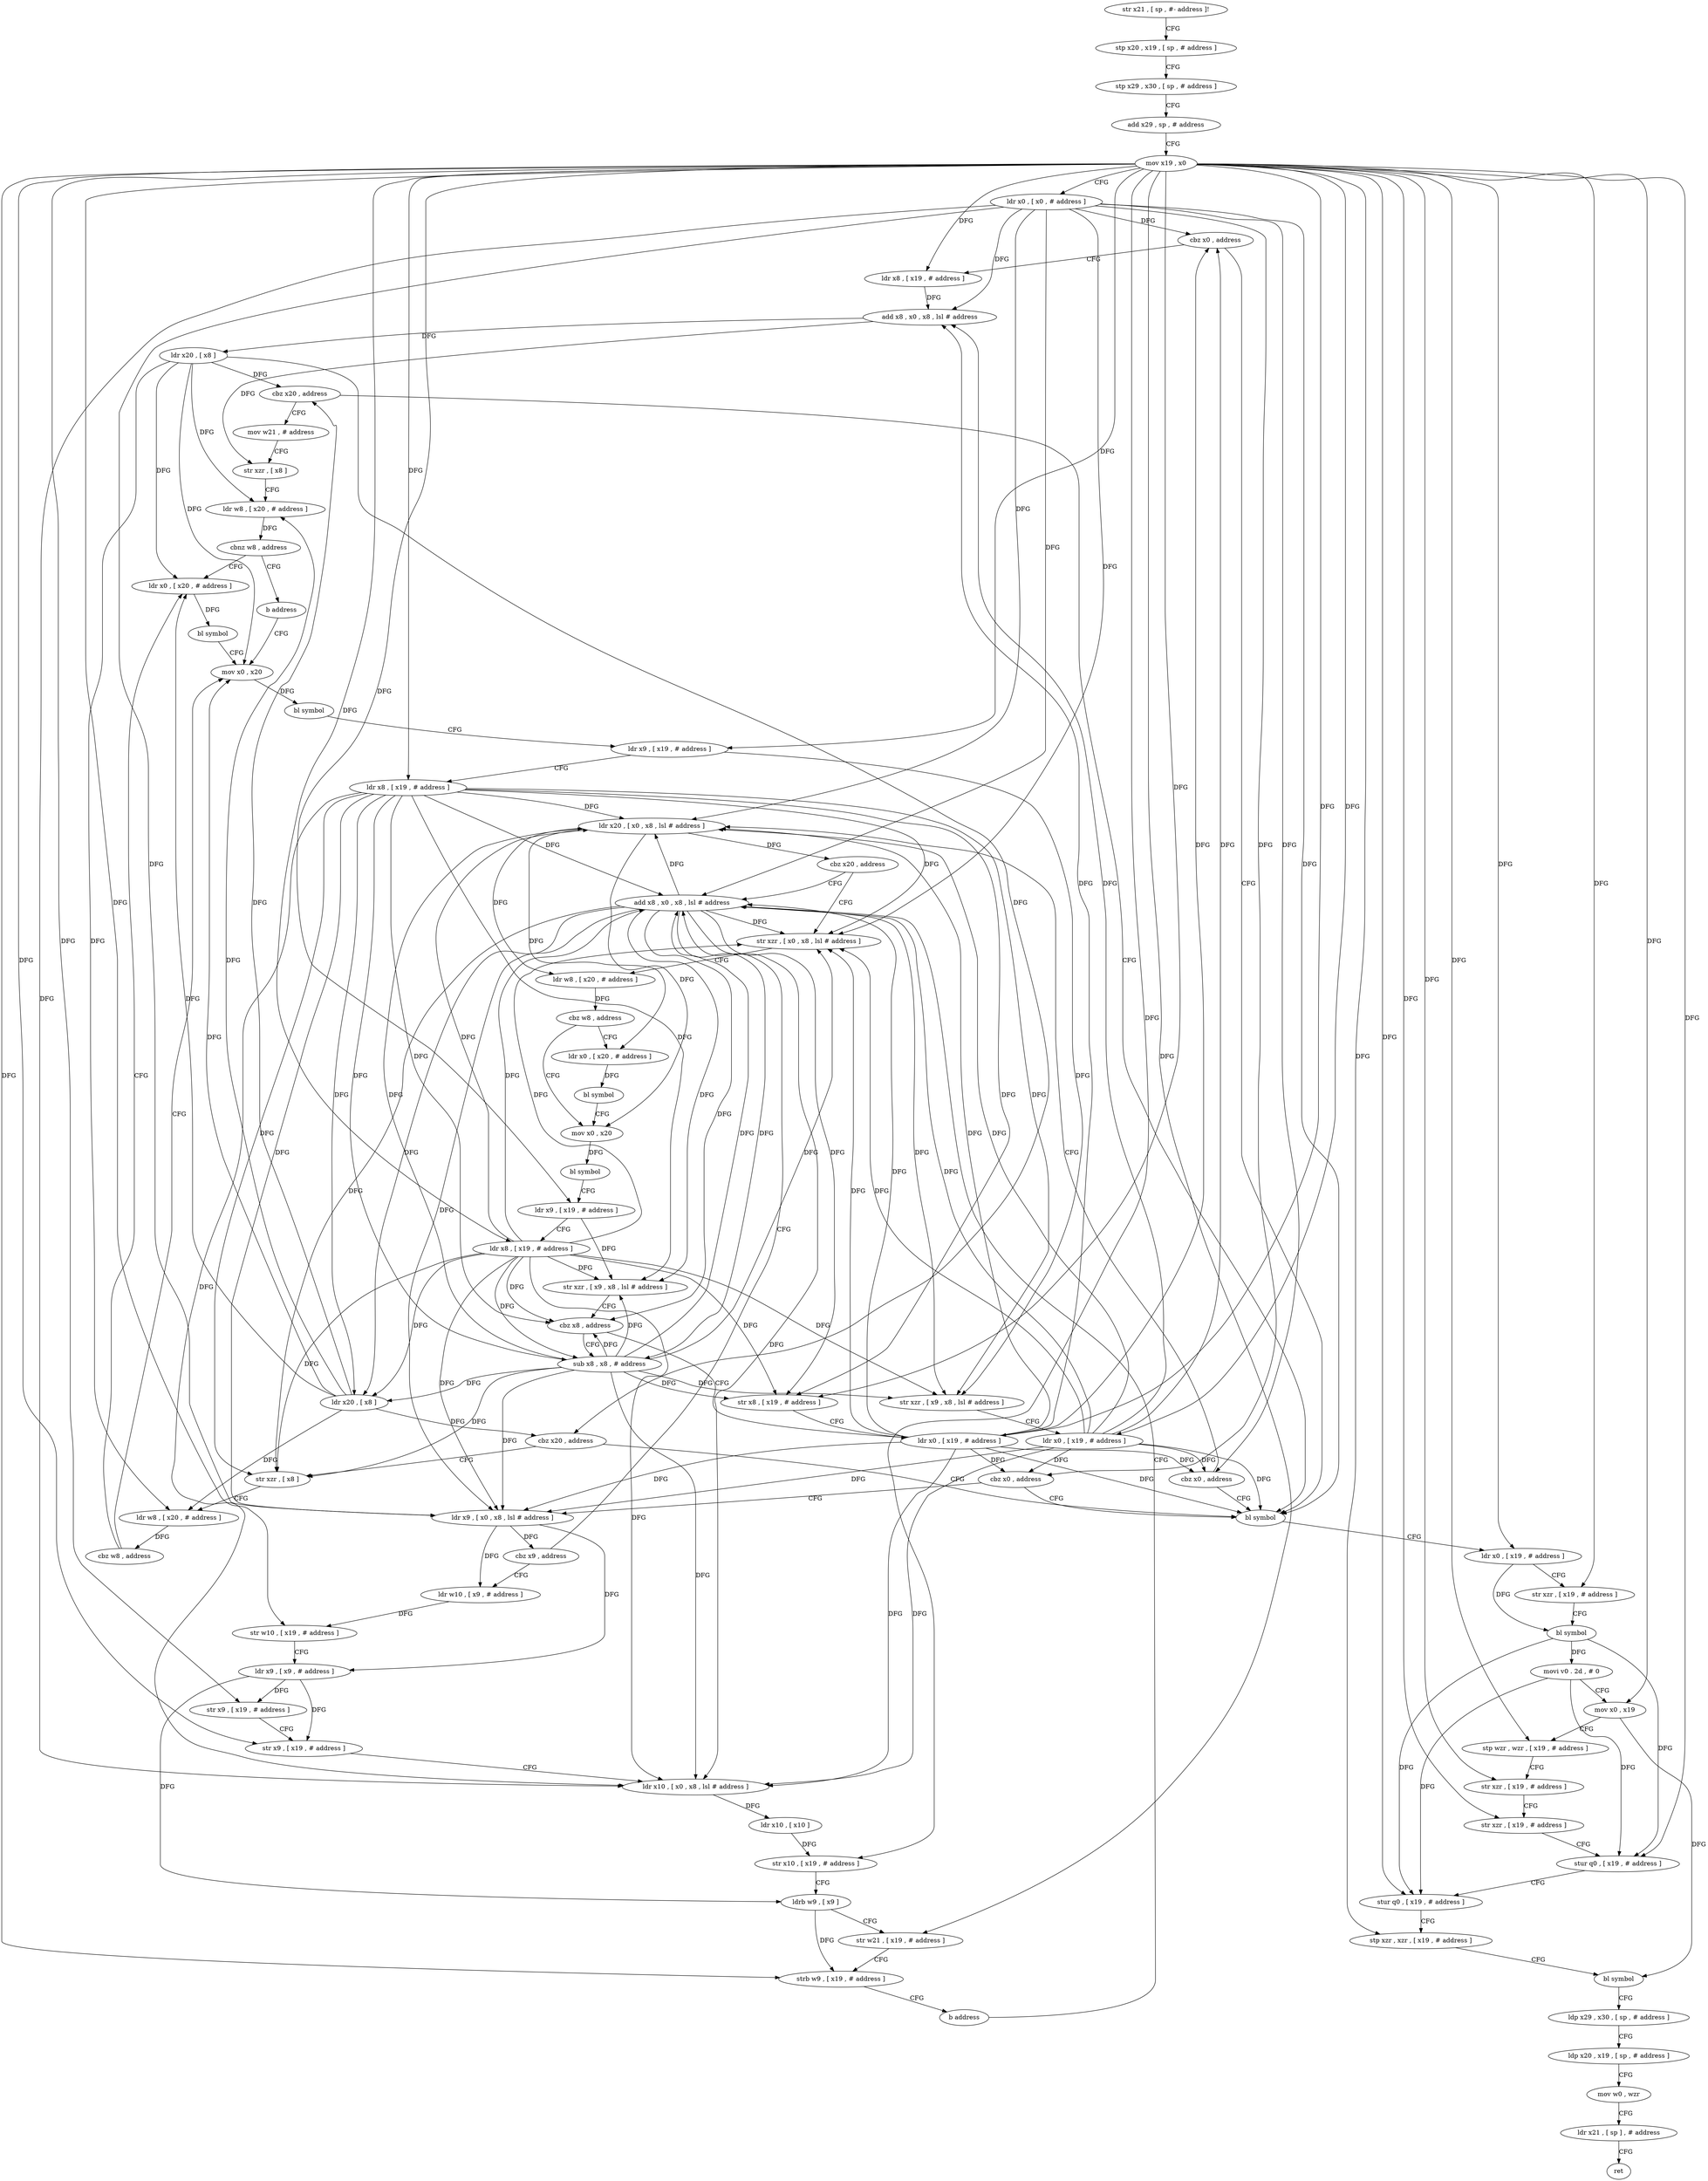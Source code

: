 digraph "func" {
"127620" [label = "str x21 , [ sp , #- address ]!" ]
"127624" [label = "stp x20 , x19 , [ sp , # address ]" ]
"127628" [label = "stp x29 , x30 , [ sp , # address ]" ]
"127632" [label = "add x29 , sp , # address" ]
"127636" [label = "mov x19 , x0" ]
"127640" [label = "ldr x0 , [ x0 , # address ]" ]
"127644" [label = "cbz x0 , address" ]
"127868" [label = "bl symbol" ]
"127648" [label = "ldr x8 , [ x19 , # address ]" ]
"127872" [label = "ldr x0 , [ x19 , # address ]" ]
"127876" [label = "str xzr , [ x19 , # address ]" ]
"127880" [label = "bl symbol" ]
"127884" [label = "movi v0 . 2d , # 0" ]
"127888" [label = "mov x0 , x19" ]
"127892" [label = "stp wzr , wzr , [ x19 , # address ]" ]
"127896" [label = "str xzr , [ x19 , # address ]" ]
"127900" [label = "str xzr , [ x19 , # address ]" ]
"127904" [label = "stur q0 , [ x19 , # address ]" ]
"127908" [label = "stur q0 , [ x19 , # address ]" ]
"127912" [label = "stp xzr , xzr , [ x19 , # address ]" ]
"127916" [label = "bl symbol" ]
"127920" [label = "ldp x29 , x30 , [ sp , # address ]" ]
"127924" [label = "ldp x20 , x19 , [ sp , # address ]" ]
"127928" [label = "mov w0 , wzr" ]
"127932" [label = "ldr x21 , [ sp ] , # address" ]
"127936" [label = "ret" ]
"127652" [label = "add x8 , x0 , x8 , lsl # address" ]
"127656" [label = "ldr x20 , [ x8 ]" ]
"127660" [label = "cbz x20 , address" ]
"127664" [label = "mov w21 , # address" ]
"127668" [label = "str xzr , [ x8 ]" ]
"127672" [label = "ldr w8 , [ x20 , # address ]" ]
"127676" [label = "cbnz w8 , address" ]
"127708" [label = "ldr x0 , [ x20 , # address ]" ]
"127680" [label = "b address" ]
"127712" [label = "bl symbol" ]
"127716" [label = "mov x0 , x20" ]
"127744" [label = "ldr x20 , [ x0 , x8 , lsl # address ]" ]
"127748" [label = "cbz x20 , address" ]
"127684" [label = "add x8 , x0 , x8 , lsl # address" ]
"127752" [label = "str xzr , [ x0 , x8 , lsl # address ]" ]
"127720" [label = "bl symbol" ]
"127724" [label = "ldr x9 , [ x19 , # address ]" ]
"127728" [label = "ldr x8 , [ x19 , # address ]" ]
"127732" [label = "str xzr , [ x9 , x8 , lsl # address ]" ]
"127736" [label = "ldr x0 , [ x19 , # address ]" ]
"127740" [label = "cbz x0 , address" ]
"127688" [label = "ldr x20 , [ x8 ]" ]
"127692" [label = "cbz x20 , address" ]
"127696" [label = "str xzr , [ x8 ]" ]
"127756" [label = "ldr w8 , [ x20 , # address ]" ]
"127760" [label = "cbz w8 , address" ]
"127772" [label = "mov x0 , x20" ]
"127764" [label = "ldr x0 , [ x20 , # address ]" ]
"127700" [label = "ldr w8 , [ x20 , # address ]" ]
"127704" [label = "cbz w8 , address" ]
"127776" [label = "bl symbol" ]
"127780" [label = "ldr x9 , [ x19 , # address ]" ]
"127784" [label = "ldr x8 , [ x19 , # address ]" ]
"127788" [label = "str xzr , [ x9 , x8 , lsl # address ]" ]
"127792" [label = "cbz x8 , address" ]
"127804" [label = "ldr x0 , [ x19 , # address ]" ]
"127796" [label = "sub x8 , x8 , # address" ]
"127768" [label = "bl symbol" ]
"127808" [label = "cbz x0 , address" ]
"127812" [label = "ldr x9 , [ x0 , x8 , lsl # address ]" ]
"127800" [label = "str x8 , [ x19 , # address ]" ]
"127816" [label = "cbz x9 , address" ]
"127820" [label = "ldr w10 , [ x9 , # address ]" ]
"127824" [label = "str w10 , [ x19 , # address ]" ]
"127828" [label = "ldr x9 , [ x9 , # address ]" ]
"127832" [label = "str x9 , [ x19 , # address ]" ]
"127836" [label = "str x9 , [ x19 , # address ]" ]
"127840" [label = "ldr x10 , [ x0 , x8 , lsl # address ]" ]
"127844" [label = "ldr x10 , [ x10 ]" ]
"127848" [label = "str x10 , [ x19 , # address ]" ]
"127852" [label = "ldrb w9 , [ x9 ]" ]
"127856" [label = "str w21 , [ x19 , # address ]" ]
"127860" [label = "strb w9 , [ x19 , # address ]" ]
"127864" [label = "b address" ]
"127620" -> "127624" [ label = "CFG" ]
"127624" -> "127628" [ label = "CFG" ]
"127628" -> "127632" [ label = "CFG" ]
"127632" -> "127636" [ label = "CFG" ]
"127636" -> "127640" [ label = "CFG" ]
"127636" -> "127872" [ label = "DFG" ]
"127636" -> "127876" [ label = "DFG" ]
"127636" -> "127888" [ label = "DFG" ]
"127636" -> "127892" [ label = "DFG" ]
"127636" -> "127896" [ label = "DFG" ]
"127636" -> "127900" [ label = "DFG" ]
"127636" -> "127904" [ label = "DFG" ]
"127636" -> "127908" [ label = "DFG" ]
"127636" -> "127912" [ label = "DFG" ]
"127636" -> "127648" [ label = "DFG" ]
"127636" -> "127724" [ label = "DFG" ]
"127636" -> "127728" [ label = "DFG" ]
"127636" -> "127736" [ label = "DFG" ]
"127636" -> "127780" [ label = "DFG" ]
"127636" -> "127784" [ label = "DFG" ]
"127636" -> "127804" [ label = "DFG" ]
"127636" -> "127800" [ label = "DFG" ]
"127636" -> "127824" [ label = "DFG" ]
"127636" -> "127832" [ label = "DFG" ]
"127636" -> "127836" [ label = "DFG" ]
"127636" -> "127848" [ label = "DFG" ]
"127636" -> "127856" [ label = "DFG" ]
"127636" -> "127860" [ label = "DFG" ]
"127640" -> "127644" [ label = "DFG" ]
"127640" -> "127868" [ label = "DFG" ]
"127640" -> "127652" [ label = "DFG" ]
"127640" -> "127740" [ label = "DFG" ]
"127640" -> "127744" [ label = "DFG" ]
"127640" -> "127684" [ label = "DFG" ]
"127640" -> "127752" [ label = "DFG" ]
"127640" -> "127808" [ label = "DFG" ]
"127640" -> "127812" [ label = "DFG" ]
"127640" -> "127840" [ label = "DFG" ]
"127644" -> "127868" [ label = "CFG" ]
"127644" -> "127648" [ label = "CFG" ]
"127868" -> "127872" [ label = "CFG" ]
"127648" -> "127652" [ label = "DFG" ]
"127872" -> "127876" [ label = "CFG" ]
"127872" -> "127880" [ label = "DFG" ]
"127876" -> "127880" [ label = "CFG" ]
"127880" -> "127884" [ label = "DFG" ]
"127880" -> "127904" [ label = "DFG" ]
"127880" -> "127908" [ label = "DFG" ]
"127884" -> "127888" [ label = "CFG" ]
"127884" -> "127904" [ label = "DFG" ]
"127884" -> "127908" [ label = "DFG" ]
"127888" -> "127892" [ label = "CFG" ]
"127888" -> "127916" [ label = "DFG" ]
"127892" -> "127896" [ label = "CFG" ]
"127896" -> "127900" [ label = "CFG" ]
"127900" -> "127904" [ label = "CFG" ]
"127904" -> "127908" [ label = "CFG" ]
"127908" -> "127912" [ label = "CFG" ]
"127912" -> "127916" [ label = "CFG" ]
"127916" -> "127920" [ label = "CFG" ]
"127920" -> "127924" [ label = "CFG" ]
"127924" -> "127928" [ label = "CFG" ]
"127928" -> "127932" [ label = "CFG" ]
"127932" -> "127936" [ label = "CFG" ]
"127652" -> "127656" [ label = "DFG" ]
"127652" -> "127668" [ label = "DFG" ]
"127656" -> "127660" [ label = "DFG" ]
"127656" -> "127672" [ label = "DFG" ]
"127656" -> "127708" [ label = "DFG" ]
"127656" -> "127716" [ label = "DFG" ]
"127656" -> "127692" [ label = "DFG" ]
"127656" -> "127700" [ label = "DFG" ]
"127660" -> "127868" [ label = "CFG" ]
"127660" -> "127664" [ label = "CFG" ]
"127664" -> "127668" [ label = "CFG" ]
"127668" -> "127672" [ label = "CFG" ]
"127672" -> "127676" [ label = "DFG" ]
"127676" -> "127708" [ label = "CFG" ]
"127676" -> "127680" [ label = "CFG" ]
"127708" -> "127712" [ label = "DFG" ]
"127680" -> "127716" [ label = "CFG" ]
"127712" -> "127716" [ label = "CFG" ]
"127716" -> "127720" [ label = "DFG" ]
"127744" -> "127748" [ label = "DFG" ]
"127744" -> "127756" [ label = "DFG" ]
"127744" -> "127772" [ label = "DFG" ]
"127744" -> "127764" [ label = "DFG" ]
"127748" -> "127684" [ label = "CFG" ]
"127748" -> "127752" [ label = "CFG" ]
"127684" -> "127688" [ label = "DFG" ]
"127684" -> "127732" [ label = "DFG" ]
"127684" -> "127744" [ label = "DFG" ]
"127684" -> "127752" [ label = "DFG" ]
"127684" -> "127696" [ label = "DFG" ]
"127684" -> "127788" [ label = "DFG" ]
"127684" -> "127792" [ label = "DFG" ]
"127684" -> "127796" [ label = "DFG" ]
"127684" -> "127800" [ label = "DFG" ]
"127684" -> "127812" [ label = "DFG" ]
"127684" -> "127840" [ label = "DFG" ]
"127752" -> "127756" [ label = "CFG" ]
"127720" -> "127724" [ label = "CFG" ]
"127724" -> "127728" [ label = "CFG" ]
"127724" -> "127732" [ label = "DFG" ]
"127728" -> "127732" [ label = "DFG" ]
"127728" -> "127744" [ label = "DFG" ]
"127728" -> "127684" [ label = "DFG" ]
"127728" -> "127688" [ label = "DFG" ]
"127728" -> "127752" [ label = "DFG" ]
"127728" -> "127696" [ label = "DFG" ]
"127728" -> "127788" [ label = "DFG" ]
"127728" -> "127792" [ label = "DFG" ]
"127728" -> "127796" [ label = "DFG" ]
"127728" -> "127800" [ label = "DFG" ]
"127728" -> "127812" [ label = "DFG" ]
"127728" -> "127840" [ label = "DFG" ]
"127732" -> "127736" [ label = "CFG" ]
"127736" -> "127740" [ label = "DFG" ]
"127736" -> "127644" [ label = "DFG" ]
"127736" -> "127868" [ label = "DFG" ]
"127736" -> "127652" [ label = "DFG" ]
"127736" -> "127744" [ label = "DFG" ]
"127736" -> "127684" [ label = "DFG" ]
"127736" -> "127752" [ label = "DFG" ]
"127736" -> "127808" [ label = "DFG" ]
"127736" -> "127812" [ label = "DFG" ]
"127736" -> "127840" [ label = "DFG" ]
"127740" -> "127868" [ label = "CFG" ]
"127740" -> "127744" [ label = "CFG" ]
"127688" -> "127692" [ label = "DFG" ]
"127688" -> "127660" [ label = "DFG" ]
"127688" -> "127672" [ label = "DFG" ]
"127688" -> "127708" [ label = "DFG" ]
"127688" -> "127716" [ label = "DFG" ]
"127688" -> "127700" [ label = "DFG" ]
"127692" -> "127868" [ label = "CFG" ]
"127692" -> "127696" [ label = "CFG" ]
"127696" -> "127700" [ label = "CFG" ]
"127756" -> "127760" [ label = "DFG" ]
"127760" -> "127772" [ label = "CFG" ]
"127760" -> "127764" [ label = "CFG" ]
"127772" -> "127776" [ label = "DFG" ]
"127764" -> "127768" [ label = "DFG" ]
"127700" -> "127704" [ label = "DFG" ]
"127704" -> "127716" [ label = "CFG" ]
"127704" -> "127708" [ label = "CFG" ]
"127776" -> "127780" [ label = "CFG" ]
"127780" -> "127784" [ label = "CFG" ]
"127780" -> "127788" [ label = "DFG" ]
"127784" -> "127788" [ label = "DFG" ]
"127784" -> "127732" [ label = "DFG" ]
"127784" -> "127744" [ label = "DFG" ]
"127784" -> "127684" [ label = "DFG" ]
"127784" -> "127688" [ label = "DFG" ]
"127784" -> "127752" [ label = "DFG" ]
"127784" -> "127696" [ label = "DFG" ]
"127784" -> "127792" [ label = "DFG" ]
"127784" -> "127796" [ label = "DFG" ]
"127784" -> "127800" [ label = "DFG" ]
"127784" -> "127812" [ label = "DFG" ]
"127784" -> "127840" [ label = "DFG" ]
"127788" -> "127792" [ label = "CFG" ]
"127792" -> "127804" [ label = "CFG" ]
"127792" -> "127796" [ label = "CFG" ]
"127804" -> "127808" [ label = "DFG" ]
"127804" -> "127644" [ label = "DFG" ]
"127804" -> "127868" [ label = "DFG" ]
"127804" -> "127740" [ label = "DFG" ]
"127804" -> "127652" [ label = "DFG" ]
"127804" -> "127744" [ label = "DFG" ]
"127804" -> "127684" [ label = "DFG" ]
"127804" -> "127752" [ label = "DFG" ]
"127804" -> "127812" [ label = "DFG" ]
"127804" -> "127840" [ label = "DFG" ]
"127796" -> "127800" [ label = "DFG" ]
"127796" -> "127732" [ label = "DFG" ]
"127796" -> "127744" [ label = "DFG" ]
"127796" -> "127684" [ label = "DFG" ]
"127796" -> "127688" [ label = "DFG" ]
"127796" -> "127752" [ label = "DFG" ]
"127796" -> "127696" [ label = "DFG" ]
"127796" -> "127788" [ label = "DFG" ]
"127796" -> "127792" [ label = "DFG" ]
"127796" -> "127812" [ label = "DFG" ]
"127796" -> "127840" [ label = "DFG" ]
"127768" -> "127772" [ label = "CFG" ]
"127808" -> "127868" [ label = "CFG" ]
"127808" -> "127812" [ label = "CFG" ]
"127812" -> "127816" [ label = "DFG" ]
"127812" -> "127820" [ label = "DFG" ]
"127812" -> "127828" [ label = "DFG" ]
"127800" -> "127804" [ label = "CFG" ]
"127816" -> "127684" [ label = "CFG" ]
"127816" -> "127820" [ label = "CFG" ]
"127820" -> "127824" [ label = "DFG" ]
"127824" -> "127828" [ label = "CFG" ]
"127828" -> "127832" [ label = "DFG" ]
"127828" -> "127836" [ label = "DFG" ]
"127828" -> "127852" [ label = "DFG" ]
"127832" -> "127836" [ label = "CFG" ]
"127836" -> "127840" [ label = "CFG" ]
"127840" -> "127844" [ label = "DFG" ]
"127844" -> "127848" [ label = "DFG" ]
"127848" -> "127852" [ label = "CFG" ]
"127852" -> "127856" [ label = "CFG" ]
"127852" -> "127860" [ label = "DFG" ]
"127856" -> "127860" [ label = "CFG" ]
"127860" -> "127864" [ label = "CFG" ]
"127864" -> "127684" [ label = "CFG" ]
}
